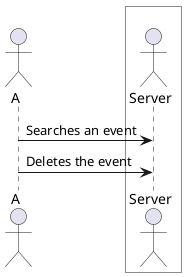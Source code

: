 @startuml

actor A
box " " #White
	actor Server
end box

A -> Server : Searches an event
A -> Server : Deletes the event

@enduml
